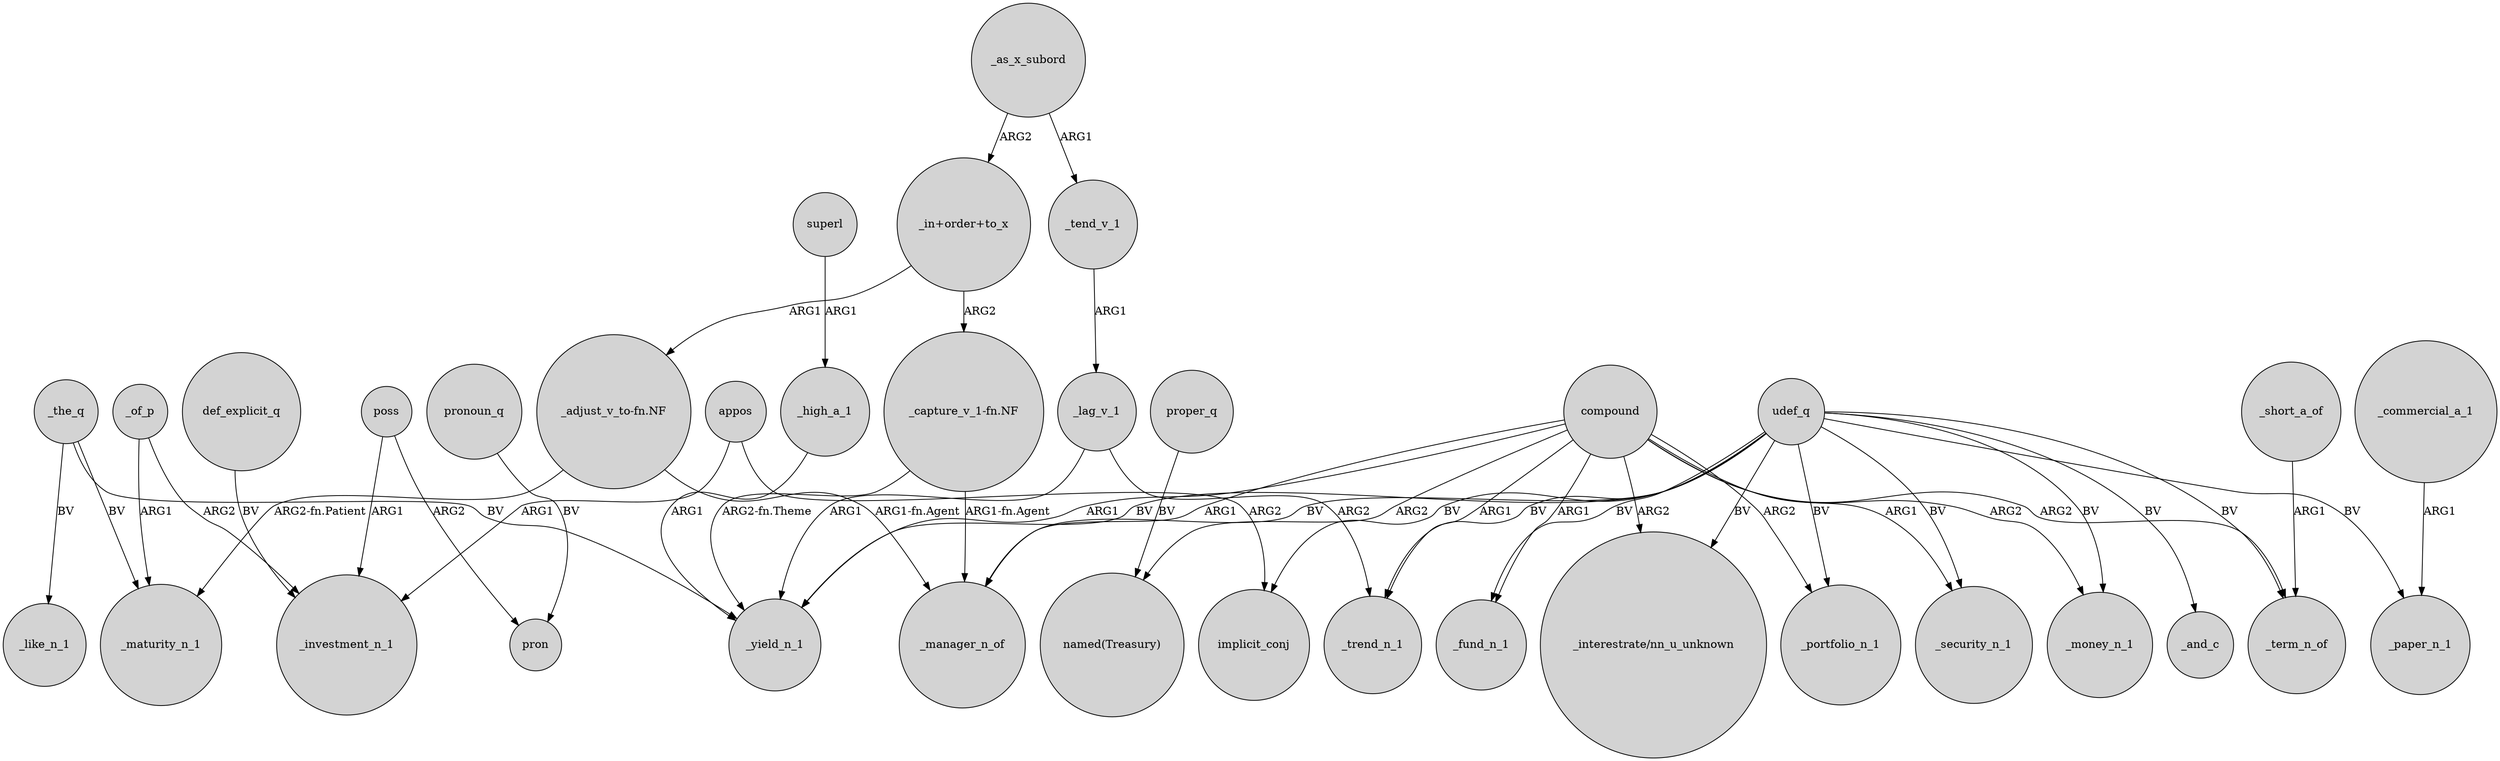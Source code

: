 digraph {
	node [shape=circle style=filled]
	_the_q -> _like_n_1 [label=BV]
	compound -> "named(Treasury)" [label=ARG2]
	_the_q -> _yield_n_1 [label=BV]
	udef_q -> _money_n_1 [label=BV]
	"_adjust_v_to-fn.NF" -> _maturity_n_1 [label="ARG2-fn.Patient"]
	compound -> _manager_n_of [label=ARG1]
	poss -> pron [label=ARG2]
	compound -> _term_n_of [label=ARG2]
	_of_p -> _maturity_n_1 [label=ARG1]
	"_capture_v_1-fn.NF" -> _manager_n_of [label="ARG1-fn.Agent"]
	poss -> _investment_n_1 [label=ARG1]
	"_adjust_v_to-fn.NF" -> _manager_n_of [label="ARG1-fn.Agent"]
	superl -> _high_a_1 [label=ARG1]
	_as_x_subord -> "_in+order+to_x" [label=ARG2]
	_short_a_of -> _term_n_of [label=ARG1]
	compound -> _yield_n_1 [label=ARG1]
	compound -> _portfolio_n_1 [label=ARG2]
	appos -> implicit_conj [label=ARG2]
	udef_q -> implicit_conj [label=BV]
	compound -> _security_n_1 [label=ARG1]
	_tend_v_1 -> _lag_v_1 [label=ARG1]
	udef_q -> _trend_n_1 [label=BV]
	_lag_v_1 -> _yield_n_1 [label=ARG1]
	compound -> _trend_n_1 [label=ARG1]
	pronoun_q -> pron [label=BV]
	_of_p -> _investment_n_1 [label=ARG2]
	"_in+order+to_x" -> "_capture_v_1-fn.NF" [label=ARG2]
	"_capture_v_1-fn.NF" -> _yield_n_1 [label="ARG2-fn.Theme"]
	appos -> _investment_n_1 [label=ARG1]
	compound -> _money_n_1 [label=ARG2]
	udef_q -> "_interestrate/nn_u_unknown" [label=BV]
	_the_q -> _maturity_n_1 [label=BV]
	def_explicit_q -> _investment_n_1 [label=BV]
	udef_q -> _term_n_of [label=BV]
	_commercial_a_1 -> _paper_n_1 [label=ARG1]
	"_in+order+to_x" -> "_adjust_v_to-fn.NF" [label=ARG1]
	udef_q -> _fund_n_1 [label=BV]
	_high_a_1 -> _yield_n_1 [label=ARG1]
	proper_q -> "named(Treasury)" [label=BV]
	udef_q -> _manager_n_of [label=BV]
	udef_q -> _paper_n_1 [label=BV]
	_lag_v_1 -> _trend_n_1 [label=ARG2]
	compound -> "_interestrate/nn_u_unknown" [label=ARG2]
	udef_q -> _and_c [label=BV]
	udef_q -> _yield_n_1 [label=BV]
	_as_x_subord -> _tend_v_1 [label=ARG1]
	compound -> _fund_n_1 [label=ARG1]
	udef_q -> _security_n_1 [label=BV]
	udef_q -> _portfolio_n_1 [label=BV]
}
